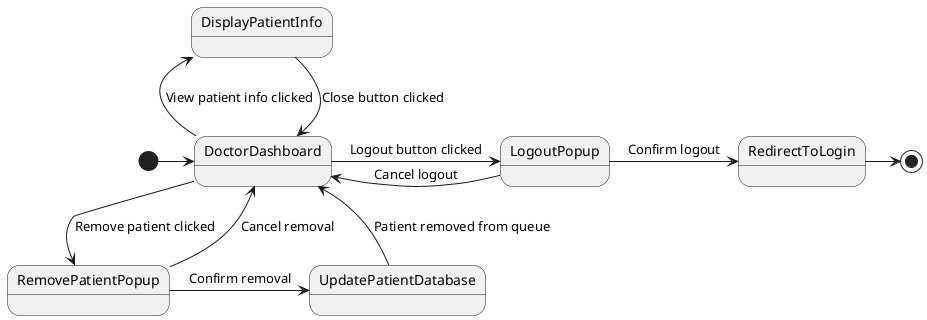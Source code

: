 @startuml

[*] -> DoctorDashboard

DoctorDashboard --> RemovePatientPopup: Remove patient clicked
RemovePatientPopup -> UpdatePatientDatabase: Confirm removal
UpdatePatientDatabase -> DoctorDashboard: Patient removed from queue
RemovePatientPopup -> DoctorDashboard : Cancel removal

DoctorDashboard -> LogoutPopup: Logout button clicked
LogoutPopup -> RedirectToLogin : Confirm logout
LogoutPopup -> DoctorDashboard : Cancel logout

DoctorDashboard -up-> DisplayPatientInfo : View patient info clicked
DisplayPatientInfo --> DoctorDashboard : Close button clicked

RedirectToLogin  -> [*]

@enduml
